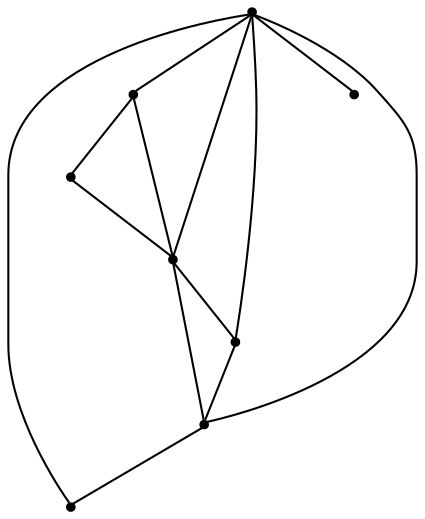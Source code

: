 graph {
  node [shape=point,comment="{\"directed\":false,\"doi\":\"10.1007/978-3-642-36763-2_3\",\"figure\":\"1 (3)\"}"]

  v0 [pos="1539.6880026215094,743.9766588723178"]
  v1 [pos="1491.1197385977878,841.0592968684861"]
  v2 [pos="1491.1197385977878,671.1648075525776"]
  v3 [pos="1321.1304963939742,816.7885101920581"]
  v4 [pos="1442.551347325751,743.9766588723179"]
  v5 [pos="1369.698760417696,622.6234249658006"]
  v6 [pos="1369.698760417696,719.7061265506617"]
  v7 [pos="1369.6987604176961,889.6003615117984"]

  v0 -- v1 [id="-1",pos="1539.6880026215094,743.9766588723178 1491.1197385977878,841.0592968684861 1491.1197385977878,841.0592968684861 1491.1197385977878,841.0592968684861"]
  v3 -- v0 [id="-2",pos="1321.1304963939742,816.7885101920581 1539.6880026215094,743.9766588723178 1539.6880026215094,743.9766588723178 1539.6880026215094,743.9766588723178"]
  v3 -- v6 [id="-3",pos="1321.1304963939742,816.7885101920581 1369.698760417696,719.7061265506617 1369.698760417696,719.7061265506617 1369.698760417696,719.7061265506617"]
  v3 -- v7 [id="-4",pos="1321.1304963939742,816.7885101920581 1369.6987604176961,889.6003615117984 1369.6987604176961,889.6003615117984 1369.6987604176961,889.6003615117984"]
  v3 -- v1 [id="-5",pos="1321.1304963939742,816.7885101920581 1491.1197385977878,841.0592968684861 1491.1197385977878,841.0592968684861 1491.1197385977878,841.0592968684861"]
  v6 -- v5 [id="-6",pos="1369.698760417696,719.7061265506617 1369.698760417696,622.6234249658006 1369.698760417696,622.6234249658006 1369.698760417696,622.6234249658006"]
  v6 -- v2 [id="-7",pos="1369.698760417696,719.7061265506617 1491.1197385977878,671.1648075525776 1491.1197385977878,671.1648075525776 1491.1197385977878,671.1648075525776"]
  v5 -- v2 [id="-8",pos="1369.698760417696,622.6234249658006 1491.1197385977878,671.1648075525776 1491.1197385977878,671.1648075525776 1491.1197385977878,671.1648075525776"]
  v4 -- v3 [id="-9",pos="1442.551347325751,743.9766588723179 1321.1304963939742,816.7885101920581 1321.1304963939742,816.7885101920581 1321.1304963939742,816.7885101920581"]
  v4 -- v0 [id="-10",pos="1442.551347325751,743.9766588723179 1539.6880026215094,743.9766588723178 1539.6880026215094,743.9766588723178 1539.6880026215094,743.9766588723178"]
  v2 -- v4 [id="-11",pos="1491.1197385977878,671.1648075525776 1442.551347325751,743.9766588723179 1442.551347325751,743.9766588723179 1442.551347325751,743.9766588723179"]
  v2 -- v0 [id="-13",pos="1491.1197385977878,671.1648075525776 1539.6880026215094,743.9766588723178 1539.6880026215094,743.9766588723178 1539.6880026215094,743.9766588723178"]
  v2 -- v3 [id="-15",pos="1491.1197385977878,671.1648075525776 1321.1304963939742,816.7885101920581 1321.1304963939742,816.7885101920581 1321.1304963939742,816.7885101920581"]
}